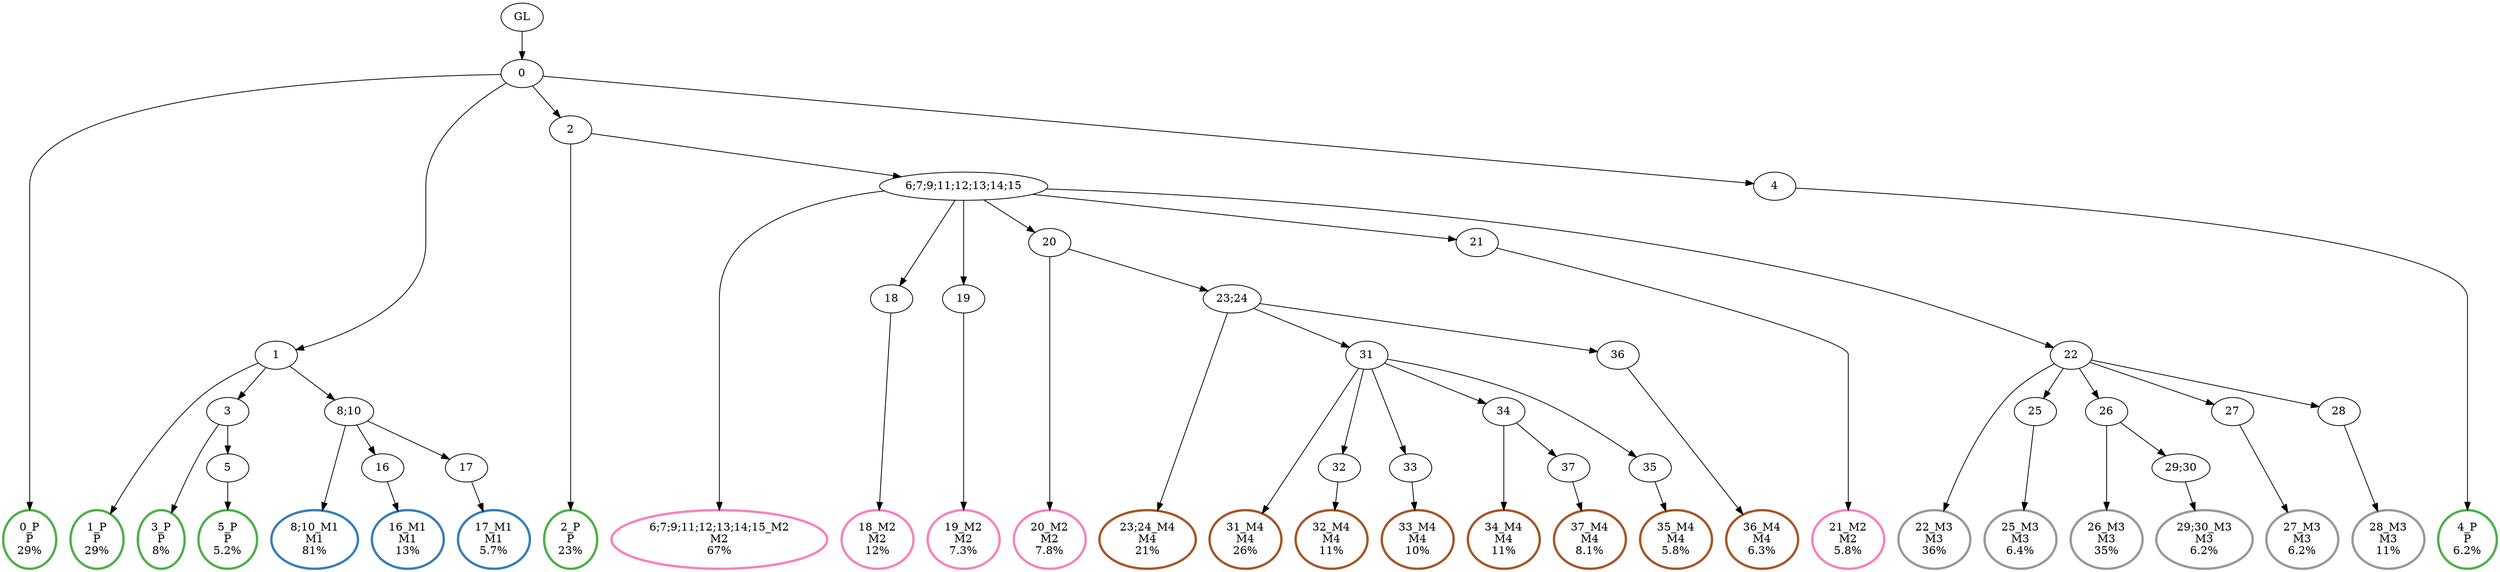 digraph T {
	{
		rank=same
		54 [penwidth=3,colorscheme=set19,color=3,label="0_P\nP\n29%"]
		52 [penwidth=3,colorscheme=set19,color=3,label="1_P\nP\n29%"]
		50 [penwidth=3,colorscheme=set19,color=3,label="3_P\nP\n8%"]
		48 [penwidth=3,colorscheme=set19,color=3,label="5_P\nP\n5.2%"]
		46 [penwidth=3,colorscheme=set19,color=3,label="2_P\nP\n23%"]
		44 [penwidth=3,colorscheme=set19,color=3,label="4_P\nP\n6.2%"]
		42 [penwidth=3,colorscheme=set19,color=2,label="8;10_M1\nM1\n81%"]
		40 [penwidth=3,colorscheme=set19,color=2,label="16_M1\nM1\n13%"]
		38 [penwidth=3,colorscheme=set19,color=2,label="17_M1\nM1\n5.7%"]
		36 [penwidth=3,colorscheme=set19,color=8,label="6;7;9;11;12;13;14;15_M2\nM2\n67%"]
		34 [penwidth=3,colorscheme=set19,color=8,label="18_M2\nM2\n12%"]
		32 [penwidth=3,colorscheme=set19,color=8,label="19_M2\nM2\n7.3%"]
		30 [penwidth=3,colorscheme=set19,color=8,label="20_M2\nM2\n7.8%"]
		28 [penwidth=3,colorscheme=set19,color=8,label="21_M2\nM2\n5.8%"]
		26 [penwidth=3,colorscheme=set19,color=9,label="22_M3\nM3\n36%"]
		24 [penwidth=3,colorscheme=set19,color=9,label="25_M3\nM3\n6.4%"]
		22 [penwidth=3,colorscheme=set19,color=9,label="26_M3\nM3\n35%"]
		20 [penwidth=3,colorscheme=set19,color=9,label="29;30_M3\nM3\n6.2%"]
		18 [penwidth=3,colorscheme=set19,color=9,label="27_M3\nM3\n6.2%"]
		16 [penwidth=3,colorscheme=set19,color=9,label="28_M3\nM3\n11%"]
		14 [penwidth=3,colorscheme=set19,color=7,label="23;24_M4\nM4\n21%"]
		12 [penwidth=3,colorscheme=set19,color=7,label="31_M4\nM4\n26%"]
		10 [penwidth=3,colorscheme=set19,color=7,label="32_M4\nM4\n11%"]
		8 [penwidth=3,colorscheme=set19,color=7,label="33_M4\nM4\n10%"]
		6 [penwidth=3,colorscheme=set19,color=7,label="34_M4\nM4\n11%"]
		4 [penwidth=3,colorscheme=set19,color=7,label="37_M4\nM4\n8.1%"]
		2 [penwidth=3,colorscheme=set19,color=7,label="35_M4\nM4\n5.8%"]
		0 [penwidth=3,colorscheme=set19,color=7,label="36_M4\nM4\n6.3%"]
	}
	56 [label="GL"]
	55 [label="0"]
	53 [label="1"]
	51 [label="3"]
	49 [label="5"]
	47 [label="2"]
	45 [label="4"]
	43 [label="8;10"]
	41 [label="16"]
	39 [label="17"]
	37 [label="6;7;9;11;12;13;14;15"]
	35 [label="18"]
	33 [label="19"]
	31 [label="20"]
	29 [label="21"]
	27 [label="22"]
	25 [label="25"]
	23 [label="26"]
	21 [label="29;30"]
	19 [label="27"]
	17 [label="28"]
	15 [label="23;24"]
	13 [label="31"]
	11 [label="32"]
	9 [label="33"]
	7 [label="34"]
	5 [label="37"]
	3 [label="35"]
	1 [label="36"]
	56 -> 55
	55 -> 54
	55 -> 53
	55 -> 47
	55 -> 45
	53 -> 52
	53 -> 51
	53 -> 43
	51 -> 50
	51 -> 49
	49 -> 48
	47 -> 46
	47 -> 37
	45 -> 44
	43 -> 42
	43 -> 41
	43 -> 39
	41 -> 40
	39 -> 38
	37 -> 36
	37 -> 35
	37 -> 33
	37 -> 31
	37 -> 29
	37 -> 27
	35 -> 34
	33 -> 32
	31 -> 30
	31 -> 15
	29 -> 28
	27 -> 26
	27 -> 25
	27 -> 23
	27 -> 19
	27 -> 17
	25 -> 24
	23 -> 22
	23 -> 21
	21 -> 20
	19 -> 18
	17 -> 16
	15 -> 14
	15 -> 13
	15 -> 1
	13 -> 12
	13 -> 11
	13 -> 9
	13 -> 7
	13 -> 3
	11 -> 10
	9 -> 8
	7 -> 6
	7 -> 5
	5 -> 4
	3 -> 2
	1 -> 0
}
